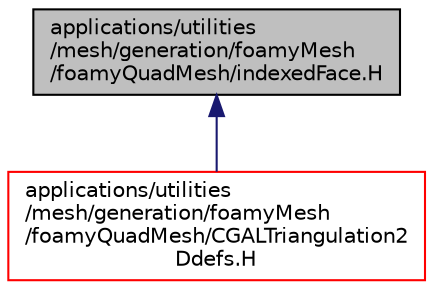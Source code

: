 digraph "applications/utilities/mesh/generation/foamyMesh/foamyQuadMesh/indexedFace.H"
{
  bgcolor="transparent";
  edge [fontname="Helvetica",fontsize="10",labelfontname="Helvetica",labelfontsize="10"];
  node [fontname="Helvetica",fontsize="10",shape=record];
  Node1 [label="applications/utilities\l/mesh/generation/foamyMesh\l/foamyQuadMesh/indexedFace.H",height=0.2,width=0.4,color="black", fillcolor="grey75", style="filled", fontcolor="black"];
  Node1 -> Node2 [dir="back",color="midnightblue",fontsize="10",style="solid",fontname="Helvetica"];
  Node2 [label="applications/utilities\l/mesh/generation/foamyMesh\l/foamyQuadMesh/CGALTriangulation2\lDdefs.H",height=0.2,width=0.4,color="red",URL="$a04117.html",tooltip="CGAL data structures used for 2D Delaunay meshing. "];
}
